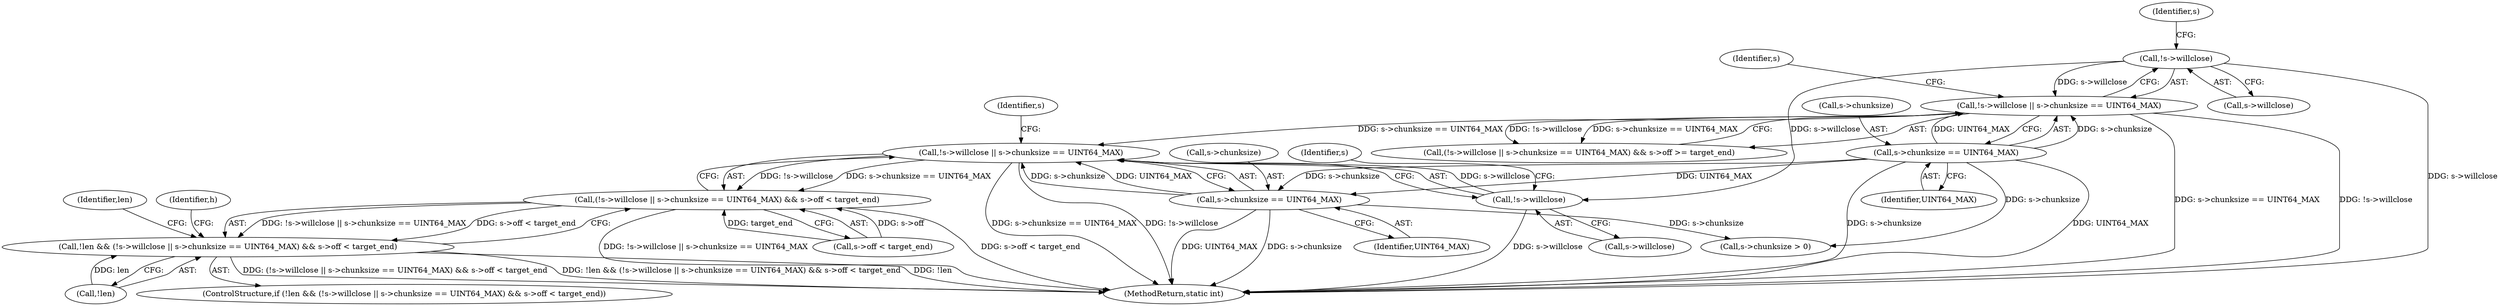 digraph "0_FFmpeg_2a05c8f813de6f2278827734bf8102291e7484aa@API" {
"1000192" [label="(Call,!s->willclose || s->chunksize == UINT64_MAX)"];
"1000193" [label="(Call,!s->willclose)"];
"1000163" [label="(Call,!s->willclose)"];
"1000197" [label="(Call,s->chunksize == UINT64_MAX)"];
"1000167" [label="(Call,s->chunksize == UINT64_MAX)"];
"1000162" [label="(Call,!s->willclose || s->chunksize == UINT64_MAX)"];
"1000191" [label="(Call,(!s->willclose || s->chunksize == UINT64_MAX) && s->off < target_end)"];
"1000188" [label="(Call,!len && (!s->willclose || s->chunksize == UINT64_MAX) && s->off < target_end)"];
"1000189" [label="(Call,!len)"];
"1000204" [label="(Identifier,s)"];
"1000199" [label="(Identifier,s)"];
"1000163" [label="(Call,!s->willclose)"];
"1000221" [label="(Identifier,len)"];
"1000242" [label="(MethodReturn,static int)"];
"1000197" [label="(Call,s->chunksize == UINT64_MAX)"];
"1000167" [label="(Call,s->chunksize == UINT64_MAX)"];
"1000194" [label="(Call,s->willclose)"];
"1000174" [label="(Identifier,s)"];
"1000193" [label="(Call,!s->willclose)"];
"1000230" [label="(Call,s->chunksize > 0)"];
"1000191" [label="(Call,(!s->willclose || s->chunksize == UINT64_MAX) && s->off < target_end)"];
"1000168" [label="(Call,s->chunksize)"];
"1000187" [label="(ControlStructure,if (!len && (!s->willclose || s->chunksize == UINT64_MAX) && s->off < target_end))"];
"1000198" [label="(Call,s->chunksize)"];
"1000192" [label="(Call,!s->willclose || s->chunksize == UINT64_MAX)"];
"1000161" [label="(Call,(!s->willclose || s->chunksize == UINT64_MAX) && s->off >= target_end)"];
"1000201" [label="(Identifier,UINT64_MAX)"];
"1000209" [label="(Identifier,h)"];
"1000171" [label="(Identifier,UINT64_MAX)"];
"1000169" [label="(Identifier,s)"];
"1000164" [label="(Call,s->willclose)"];
"1000162" [label="(Call,!s->willclose || s->chunksize == UINT64_MAX)"];
"1000202" [label="(Call,s->off < target_end)"];
"1000188" [label="(Call,!len && (!s->willclose || s->chunksize == UINT64_MAX) && s->off < target_end)"];
"1000192" -> "1000191"  [label="AST: "];
"1000192" -> "1000193"  [label="CFG: "];
"1000192" -> "1000197"  [label="CFG: "];
"1000193" -> "1000192"  [label="AST: "];
"1000197" -> "1000192"  [label="AST: "];
"1000204" -> "1000192"  [label="CFG: "];
"1000191" -> "1000192"  [label="CFG: "];
"1000192" -> "1000242"  [label="DDG: s->chunksize == UINT64_MAX"];
"1000192" -> "1000242"  [label="DDG: !s->willclose"];
"1000192" -> "1000191"  [label="DDG: !s->willclose"];
"1000192" -> "1000191"  [label="DDG: s->chunksize == UINT64_MAX"];
"1000193" -> "1000192"  [label="DDG: s->willclose"];
"1000197" -> "1000192"  [label="DDG: s->chunksize"];
"1000197" -> "1000192"  [label="DDG: UINT64_MAX"];
"1000162" -> "1000192"  [label="DDG: s->chunksize == UINT64_MAX"];
"1000193" -> "1000194"  [label="CFG: "];
"1000194" -> "1000193"  [label="AST: "];
"1000199" -> "1000193"  [label="CFG: "];
"1000193" -> "1000242"  [label="DDG: s->willclose"];
"1000163" -> "1000193"  [label="DDG: s->willclose"];
"1000163" -> "1000162"  [label="AST: "];
"1000163" -> "1000164"  [label="CFG: "];
"1000164" -> "1000163"  [label="AST: "];
"1000169" -> "1000163"  [label="CFG: "];
"1000162" -> "1000163"  [label="CFG: "];
"1000163" -> "1000242"  [label="DDG: s->willclose"];
"1000163" -> "1000162"  [label="DDG: s->willclose"];
"1000197" -> "1000201"  [label="CFG: "];
"1000198" -> "1000197"  [label="AST: "];
"1000201" -> "1000197"  [label="AST: "];
"1000197" -> "1000242"  [label="DDG: UINT64_MAX"];
"1000197" -> "1000242"  [label="DDG: s->chunksize"];
"1000167" -> "1000197"  [label="DDG: s->chunksize"];
"1000167" -> "1000197"  [label="DDG: UINT64_MAX"];
"1000197" -> "1000230"  [label="DDG: s->chunksize"];
"1000167" -> "1000162"  [label="AST: "];
"1000167" -> "1000171"  [label="CFG: "];
"1000168" -> "1000167"  [label="AST: "];
"1000171" -> "1000167"  [label="AST: "];
"1000162" -> "1000167"  [label="CFG: "];
"1000167" -> "1000242"  [label="DDG: s->chunksize"];
"1000167" -> "1000242"  [label="DDG: UINT64_MAX"];
"1000167" -> "1000162"  [label="DDG: s->chunksize"];
"1000167" -> "1000162"  [label="DDG: UINT64_MAX"];
"1000167" -> "1000230"  [label="DDG: s->chunksize"];
"1000162" -> "1000161"  [label="AST: "];
"1000174" -> "1000162"  [label="CFG: "];
"1000161" -> "1000162"  [label="CFG: "];
"1000162" -> "1000242"  [label="DDG: s->chunksize == UINT64_MAX"];
"1000162" -> "1000242"  [label="DDG: !s->willclose"];
"1000162" -> "1000161"  [label="DDG: !s->willclose"];
"1000162" -> "1000161"  [label="DDG: s->chunksize == UINT64_MAX"];
"1000191" -> "1000188"  [label="AST: "];
"1000191" -> "1000202"  [label="CFG: "];
"1000202" -> "1000191"  [label="AST: "];
"1000188" -> "1000191"  [label="CFG: "];
"1000191" -> "1000242"  [label="DDG: !s->willclose || s->chunksize == UINT64_MAX"];
"1000191" -> "1000242"  [label="DDG: s->off < target_end"];
"1000191" -> "1000188"  [label="DDG: !s->willclose || s->chunksize == UINT64_MAX"];
"1000191" -> "1000188"  [label="DDG: s->off < target_end"];
"1000202" -> "1000191"  [label="DDG: s->off"];
"1000202" -> "1000191"  [label="DDG: target_end"];
"1000188" -> "1000187"  [label="AST: "];
"1000188" -> "1000189"  [label="CFG: "];
"1000189" -> "1000188"  [label="AST: "];
"1000209" -> "1000188"  [label="CFG: "];
"1000221" -> "1000188"  [label="CFG: "];
"1000188" -> "1000242"  [label="DDG: !len && (!s->willclose || s->chunksize == UINT64_MAX) && s->off < target_end"];
"1000188" -> "1000242"  [label="DDG: !len"];
"1000188" -> "1000242"  [label="DDG: (!s->willclose || s->chunksize == UINT64_MAX) && s->off < target_end"];
"1000189" -> "1000188"  [label="DDG: len"];
}
